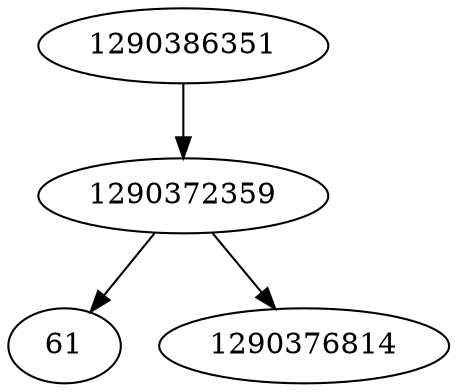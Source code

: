 strict digraph  {
1290372359;
61;
1290376814;
1290386351;
1290372359 -> 61;
1290372359 -> 1290376814;
1290386351 -> 1290372359;
}
